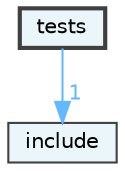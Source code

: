 digraph "tests"
{
 // LATEX_PDF_SIZE
  bgcolor="transparent";
  edge [fontname=Helvetica,fontsize=10,labelfontname=Helvetica,labelfontsize=10];
  node [fontname=Helvetica,fontsize=10,shape=box,height=0.2,width=0.4];
  compound=true
  dir_59425e443f801f1f2fd8bbe4959a3ccf [label="tests", fillcolor="#eaf6f9", color="grey25", style="filled,bold", URL="dir_59425e443f801f1f2fd8bbe4959a3ccf.html",tooltip=""];
  dir_d44c64559bbebec7f509842c48db8b23 [label="include", fillcolor="#eaf6f9", color="grey25", style="filled", URL="dir_d44c64559bbebec7f509842c48db8b23.html",tooltip=""];
  dir_59425e443f801f1f2fd8bbe4959a3ccf->dir_d44c64559bbebec7f509842c48db8b23 [headlabel="1", labeldistance=1.5 headhref="dir_000002_000000.html" href="dir_000002_000000.html" color="steelblue1" fontcolor="steelblue1"];
}
